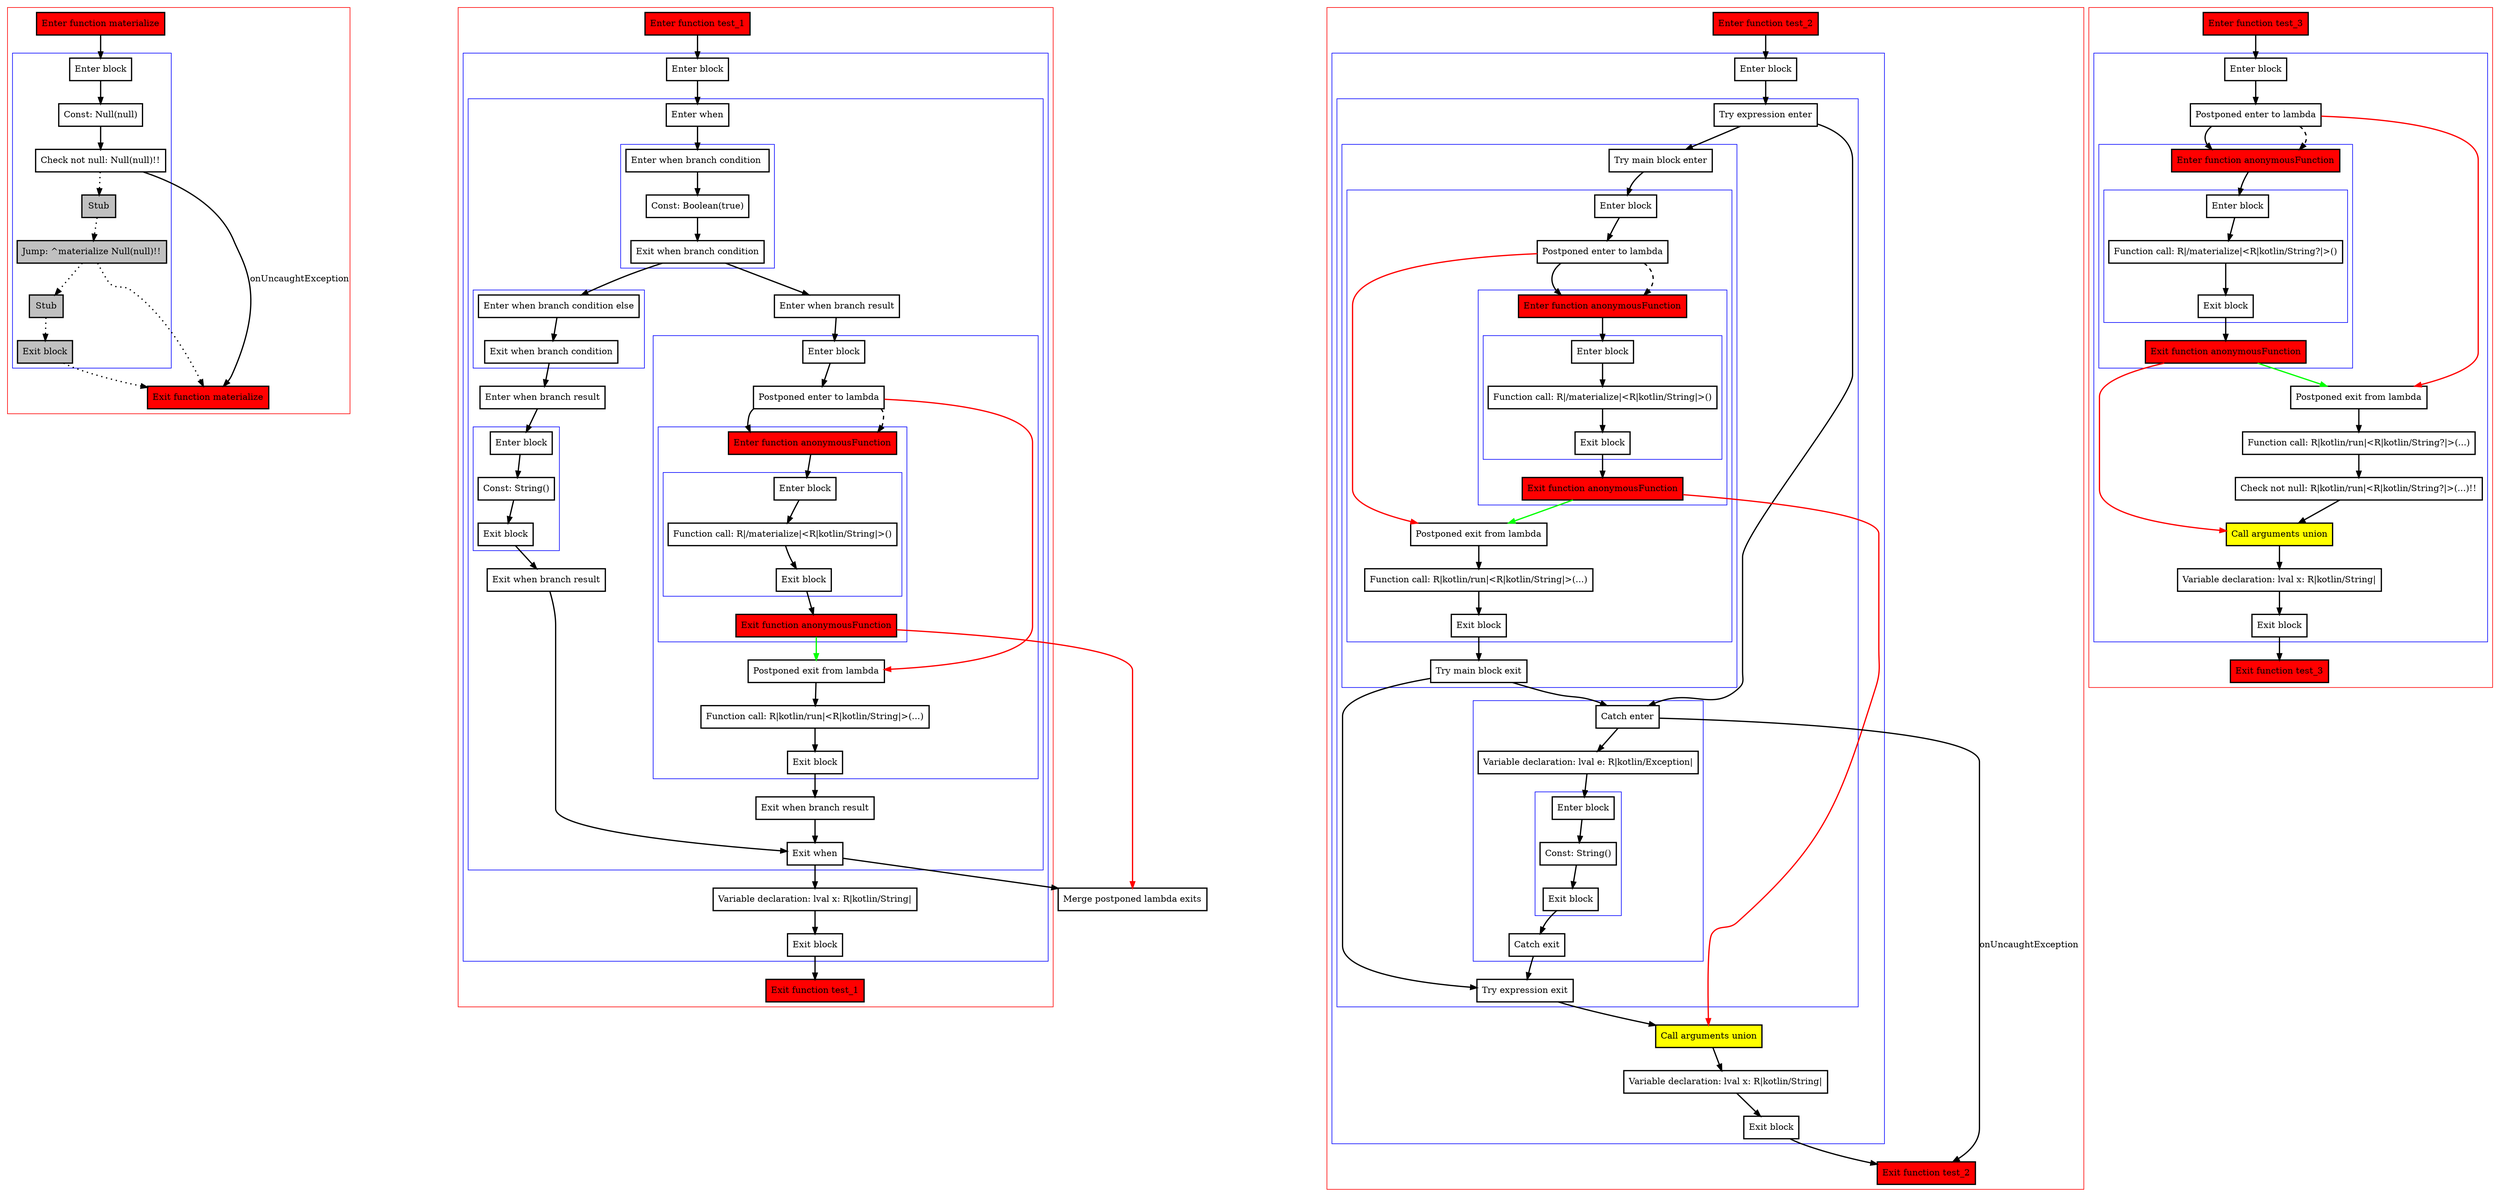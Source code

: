 digraph inplaceLambdaInControlFlowExpressions_kt {
    graph [nodesep=3]
    node [shape=box penwidth=2]
    edge [penwidth=2]

    subgraph cluster_0 {
        color=red
        0 [label="Enter function materialize" style="filled" fillcolor=red];
        subgraph cluster_1 {
            color=blue
            1 [label="Enter block"];
            2 [label="Const: Null(null)"];
            3 [label="Check not null: Null(null)!!"];
            4 [label="Stub" style="filled" fillcolor=gray];
            5 [label="Jump: ^materialize Null(null)!!" style="filled" fillcolor=gray];
            6 [label="Stub" style="filled" fillcolor=gray];
            7 [label="Exit block" style="filled" fillcolor=gray];
        }
        8 [label="Exit function materialize" style="filled" fillcolor=red];
    }
    0 -> {1};
    1 -> {2};
    2 -> {3};
    3 -> {8}    [label=onUncaughtException];
    3 -> {4} [style=dotted];
    4 -> {5} [style=dotted];
    5 -> {8 6} [style=dotted];
    6 -> {7} [style=dotted];
    7 -> {8} [style=dotted];

    subgraph cluster_2 {
        color=red
        9 [label="Enter function test_1" style="filled" fillcolor=red];
        subgraph cluster_3 {
            color=blue
            10 [label="Enter block"];
            subgraph cluster_4 {
                color=blue
                11 [label="Enter when"];
                subgraph cluster_5 {
                    color=blue
                    12 [label="Enter when branch condition "];
                    13 [label="Const: Boolean(true)"];
                    14 [label="Exit when branch condition"];
                }
                subgraph cluster_6 {
                    color=blue
                    15 [label="Enter when branch condition else"];
                    16 [label="Exit when branch condition"];
                }
                17 [label="Enter when branch result"];
                subgraph cluster_7 {
                    color=blue
                    18 [label="Enter block"];
                    19 [label="Const: String()"];
                    20 [label="Exit block"];
                }
                21 [label="Exit when branch result"];
                22 [label="Enter when branch result"];
                subgraph cluster_8 {
                    color=blue
                    23 [label="Enter block"];
                    24 [label="Postponed enter to lambda"];
                    subgraph cluster_9 {
                        color=blue
                        34 [label="Enter function anonymousFunction" style="filled" fillcolor=red];
                        subgraph cluster_10 {
                            color=blue
                            35 [label="Enter block"];
                            36 [label="Function call: R|/materialize|<R|kotlin/String|>()"];
                            37 [label="Exit block"];
                        }
                        38 [label="Exit function anonymousFunction" style="filled" fillcolor=red];
                    }
                    25 [label="Postponed exit from lambda"];
                    26 [label="Function call: R|kotlin/run|<R|kotlin/String|>(...)"];
                    27 [label="Exit block"];
                }
                28 [label="Exit when branch result"];
                29 [label="Exit when"];
            }
            30 [label="Variable declaration: lval x: R|kotlin/String|"];
            31 [label="Exit block"];
        }
        32 [label="Exit function test_1" style="filled" fillcolor=red];
    }
    33 [label="Merge postponed lambda exits"];
    9 -> {10};
    10 -> {11};
    11 -> {12};
    12 -> {13};
    13 -> {14};
    14 -> {22 15};
    15 -> {16};
    16 -> {17};
    17 -> {18};
    18 -> {19};
    19 -> {20};
    20 -> {21};
    21 -> {29};
    22 -> {23};
    23 -> {24};
    24 -> {34};
    24 -> {25} [color=red];
    24 -> {34} [style=dashed];
    25 -> {26};
    26 -> {27};
    27 -> {28};
    28 -> {29};
    29 -> {33 30};
    30 -> {31};
    31 -> {32};
    34 -> {35};
    35 -> {36};
    36 -> {37};
    37 -> {38};
    38 -> {33} [color=red];
    38 -> {25} [color=green];

    subgraph cluster_11 {
        color=red
        39 [label="Enter function test_2" style="filled" fillcolor=red];
        subgraph cluster_12 {
            color=blue
            40 [label="Enter block"];
            subgraph cluster_13 {
                color=blue
                41 [label="Try expression enter"];
                subgraph cluster_14 {
                    color=blue
                    42 [label="Try main block enter"];
                    subgraph cluster_15 {
                        color=blue
                        43 [label="Enter block"];
                        44 [label="Postponed enter to lambda"];
                        subgraph cluster_16 {
                            color=blue
                            60 [label="Enter function anonymousFunction" style="filled" fillcolor=red];
                            subgraph cluster_17 {
                                color=blue
                                61 [label="Enter block"];
                                62 [label="Function call: R|/materialize|<R|kotlin/String|>()"];
                                63 [label="Exit block"];
                            }
                            64 [label="Exit function anonymousFunction" style="filled" fillcolor=red];
                        }
                        45 [label="Postponed exit from lambda"];
                        46 [label="Function call: R|kotlin/run|<R|kotlin/String|>(...)"];
                        47 [label="Exit block"];
                    }
                    48 [label="Try main block exit"];
                }
                subgraph cluster_18 {
                    color=blue
                    49 [label="Catch enter"];
                    50 [label="Variable declaration: lval e: R|kotlin/Exception|"];
                    subgraph cluster_19 {
                        color=blue
                        51 [label="Enter block"];
                        52 [label="Const: String()"];
                        53 [label="Exit block"];
                    }
                    54 [label="Catch exit"];
                }
                55 [label="Try expression exit"];
            }
            56 [label="Call arguments union" style="filled" fillcolor=yellow];
            57 [label="Variable declaration: lval x: R|kotlin/String|"];
            58 [label="Exit block"];
        }
        59 [label="Exit function test_2" style="filled" fillcolor=red];
    }
    39 -> {40};
    40 -> {41};
    41 -> {42 49};
    42 -> {43};
    43 -> {44};
    44 -> {60};
    44 -> {45} [color=red];
    44 -> {60} [style=dashed];
    45 -> {46};
    46 -> {47};
    47 -> {48};
    48 -> {55 49};
    49 -> {50};
    49 -> {59}    [label=onUncaughtException];
    50 -> {51};
    51 -> {52};
    52 -> {53};
    53 -> {54};
    54 -> {55};
    55 -> {56};
    56 -> {57};
    57 -> {58};
    58 -> {59};
    60 -> {61};
    61 -> {62};
    62 -> {63};
    63 -> {64};
    64 -> {56} [color=red];
    64 -> {45} [color=green];

    subgraph cluster_20 {
        color=red
        65 [label="Enter function test_3" style="filled" fillcolor=red];
        subgraph cluster_21 {
            color=blue
            66 [label="Enter block"];
            67 [label="Postponed enter to lambda"];
            subgraph cluster_22 {
                color=blue
                75 [label="Enter function anonymousFunction" style="filled" fillcolor=red];
                subgraph cluster_23 {
                    color=blue
                    76 [label="Enter block"];
                    77 [label="Function call: R|/materialize|<R|kotlin/String?|>()"];
                    78 [label="Exit block"];
                }
                79 [label="Exit function anonymousFunction" style="filled" fillcolor=red];
            }
            68 [label="Postponed exit from lambda"];
            69 [label="Function call: R|kotlin/run|<R|kotlin/String?|>(...)"];
            70 [label="Check not null: R|kotlin/run|<R|kotlin/String?|>(...)!!"];
            71 [label="Call arguments union" style="filled" fillcolor=yellow];
            72 [label="Variable declaration: lval x: R|kotlin/String|"];
            73 [label="Exit block"];
        }
        74 [label="Exit function test_3" style="filled" fillcolor=red];
    }
    65 -> {66};
    66 -> {67};
    67 -> {75};
    67 -> {68} [color=red];
    67 -> {75} [style=dashed];
    68 -> {69};
    69 -> {70};
    70 -> {71};
    71 -> {72};
    72 -> {73};
    73 -> {74};
    75 -> {76};
    76 -> {77};
    77 -> {78};
    78 -> {79};
    79 -> {71} [color=red];
    79 -> {68} [color=green];

}
